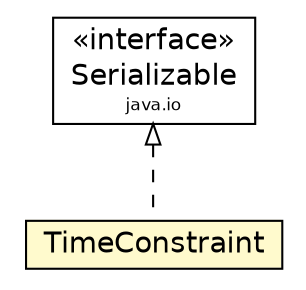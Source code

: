 #!/usr/local/bin/dot
#
# Class diagram 
# Generated by UMLGraph version R5_6_6-1-g9240c4 (http://www.umlgraph.org/)
#

digraph G {
	edge [fontname="Helvetica",fontsize=10,labelfontname="Helvetica",labelfontsize=10];
	node [fontname="Helvetica",fontsize=10,shape=plaintext];
	nodesep=0.25;
	ranksep=0.5;
	// moise.os.ns.TimeConstraint
	c11858 [label=<<table title="moise.os.ns.TimeConstraint" border="0" cellborder="1" cellspacing="0" cellpadding="2" port="p" bgcolor="lemonChiffon" href="./TimeConstraint.html">
		<tr><td><table border="0" cellspacing="0" cellpadding="1">
<tr><td align="center" balign="center"> TimeConstraint </td></tr>
		</table></td></tr>
		</table>>, URL="./TimeConstraint.html", fontname="Helvetica", fontcolor="black", fontsize=14.0];
	//moise.os.ns.TimeConstraint implements java.io.Serializable
	c11938:p -> c11858:p [dir=back,arrowtail=empty,style=dashed];
	// java.io.Serializable
	c11938 [label=<<table title="java.io.Serializable" border="0" cellborder="1" cellspacing="0" cellpadding="2" port="p" href="http://java.sun.com/j2se/1.4.2/docs/api/java/io/Serializable.html">
		<tr><td><table border="0" cellspacing="0" cellpadding="1">
<tr><td align="center" balign="center"> &#171;interface&#187; </td></tr>
<tr><td align="center" balign="center"> Serializable </td></tr>
<tr><td align="center" balign="center"><font point-size="8.0"> java.io </font></td></tr>
		</table></td></tr>
		</table>>, URL="http://java.sun.com/j2se/1.4.2/docs/api/java/io/Serializable.html", fontname="Helvetica", fontcolor="black", fontsize=14.0];
}

